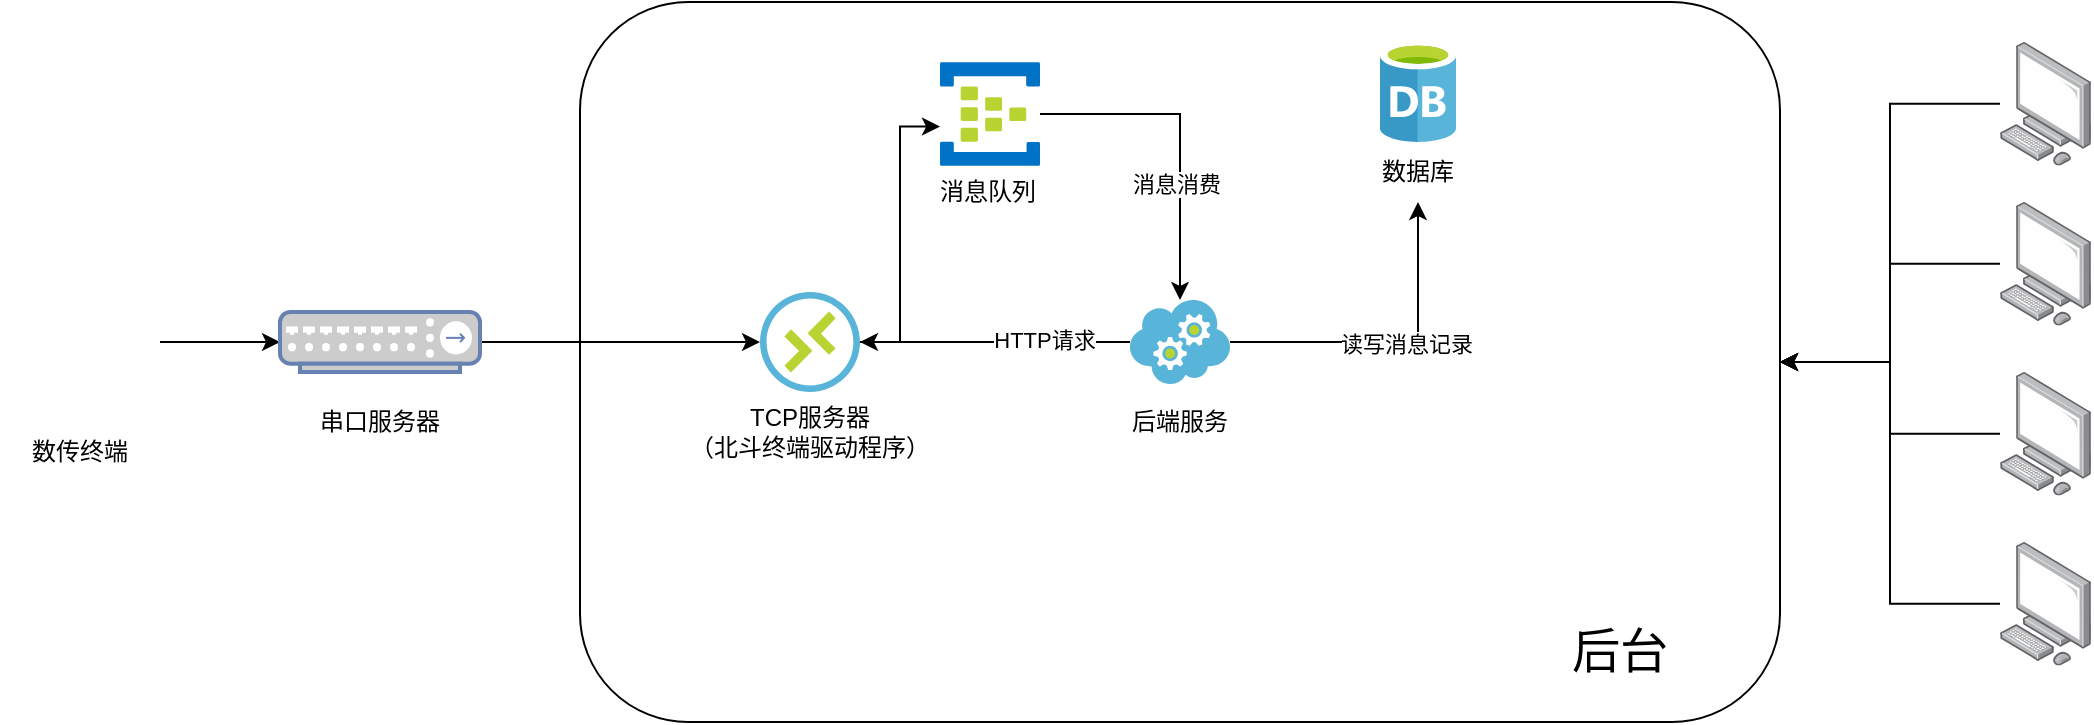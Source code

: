 <mxfile version="21.6.3" type="github">
  <diagram name="第 1 页" id="kzD5A3jw51wFOWdprAX6">
    <mxGraphModel dx="1434" dy="802" grid="1" gridSize="10" guides="1" tooltips="1" connect="1" arrows="1" fold="1" page="1" pageScale="1" pageWidth="1169" pageHeight="827" math="0" shadow="0">
      <root>
        <mxCell id="0" />
        <mxCell id="1" parent="0" />
        <mxCell id="p9LRicOxTsJBR3PSWR2q-7" value="" style="rounded=1;whiteSpace=wrap;html=1;" vertex="1" parent="1">
          <mxGeometry x="340" y="130" width="600" height="360" as="geometry" />
        </mxCell>
        <mxCell id="p9LRicOxTsJBR3PSWR2q-5" style="edgeStyle=orthogonalEdgeStyle;rounded=0;orthogonalLoop=1;jettySize=auto;html=1;" edge="1" parent="1" source="p9LRicOxTsJBR3PSWR2q-1" target="p9LRicOxTsJBR3PSWR2q-3">
          <mxGeometry relative="1" as="geometry" />
        </mxCell>
        <mxCell id="p9LRicOxTsJBR3PSWR2q-1" value="" style="shape=image;html=1;verticalAlign=top;verticalLabelPosition=bottom;labelBackgroundColor=#ffffff;imageAspect=0;aspect=fixed;image=https://cdn1.iconfinder.com/data/icons/computer-hardware-hand-drawn-vol-1/52/signal__device__technology__radar__satellite__antenna__tower-128.png" vertex="1" parent="1">
          <mxGeometry x="50" y="260" width="80" height="80" as="geometry" />
        </mxCell>
        <mxCell id="p9LRicOxTsJBR3PSWR2q-2" value="数传终端" style="text;html=1;strokeColor=none;fillColor=none;align=center;verticalAlign=middle;whiteSpace=wrap;rounded=0;" vertex="1" parent="1">
          <mxGeometry x="60" y="340" width="60" height="30" as="geometry" />
        </mxCell>
        <mxCell id="p9LRicOxTsJBR3PSWR2q-13" style="edgeStyle=orthogonalEdgeStyle;rounded=0;orthogonalLoop=1;jettySize=auto;html=1;" edge="1" parent="1" source="p9LRicOxTsJBR3PSWR2q-3" target="p9LRicOxTsJBR3PSWR2q-9">
          <mxGeometry relative="1" as="geometry" />
        </mxCell>
        <mxCell id="p9LRicOxTsJBR3PSWR2q-3" value="" style="fontColor=#0066CC;verticalAlign=top;verticalLabelPosition=bottom;labelPosition=center;align=center;html=1;outlineConnect=0;fillColor=#CCCCCC;strokeColor=#6881B3;gradientColor=none;gradientDirection=north;strokeWidth=2;shape=mxgraph.networks.hub;" vertex="1" parent="1">
          <mxGeometry x="190" y="285" width="100" height="30" as="geometry" />
        </mxCell>
        <mxCell id="p9LRicOxTsJBR3PSWR2q-4" value="串口服务器" style="text;html=1;strokeColor=none;fillColor=none;align=center;verticalAlign=middle;whiteSpace=wrap;rounded=0;" vertex="1" parent="1">
          <mxGeometry x="200" y="325" width="80" height="30" as="geometry" />
        </mxCell>
        <mxCell id="p9LRicOxTsJBR3PSWR2q-8" value="后台" style="text;html=1;strokeColor=none;fillColor=none;align=center;verticalAlign=middle;whiteSpace=wrap;rounded=0;fontSize=24;" vertex="1" parent="1">
          <mxGeometry x="830" y="440" width="60" height="30" as="geometry" />
        </mxCell>
        <mxCell id="p9LRicOxTsJBR3PSWR2q-18" value="" style="edgeStyle=orthogonalEdgeStyle;rounded=0;orthogonalLoop=1;jettySize=auto;html=1;entryX=0;entryY=0.62;entryDx=0;entryDy=0;entryPerimeter=0;" edge="1" parent="1" source="p9LRicOxTsJBR3PSWR2q-9" target="p9LRicOxTsJBR3PSWR2q-11">
          <mxGeometry relative="1" as="geometry">
            <mxPoint x="455" y="200" as="targetPoint" />
          </mxGeometry>
        </mxCell>
        <mxCell id="p9LRicOxTsJBR3PSWR2q-9" value="" style="image;sketch=0;aspect=fixed;html=1;points=[];align=center;fontSize=12;image=img/lib/mscae/Connections.svg;" vertex="1" parent="1">
          <mxGeometry x="430" y="275" width="50" height="50" as="geometry" />
        </mxCell>
        <mxCell id="p9LRicOxTsJBR3PSWR2q-10" value="TCP服务器&lt;br&gt;（北斗终端驱动程序）" style="text;html=1;strokeColor=none;fillColor=none;align=center;verticalAlign=middle;whiteSpace=wrap;rounded=0;" vertex="1" parent="1">
          <mxGeometry x="381.25" y="325" width="147.5" height="40" as="geometry" />
        </mxCell>
        <mxCell id="p9LRicOxTsJBR3PSWR2q-29" style="edgeStyle=orthogonalEdgeStyle;rounded=0;orthogonalLoop=1;jettySize=auto;html=1;" edge="1" parent="1" source="p9LRicOxTsJBR3PSWR2q-11" target="p9LRicOxTsJBR3PSWR2q-25">
          <mxGeometry relative="1" as="geometry" />
        </mxCell>
        <mxCell id="p9LRicOxTsJBR3PSWR2q-30" value="消息消费" style="edgeLabel;html=1;align=center;verticalAlign=middle;resizable=0;points=[];" vertex="1" connectable="0" parent="p9LRicOxTsJBR3PSWR2q-29">
          <mxGeometry x="0.291" y="-2" relative="1" as="geometry">
            <mxPoint as="offset" />
          </mxGeometry>
        </mxCell>
        <mxCell id="p9LRicOxTsJBR3PSWR2q-11" value="" style="image;sketch=0;aspect=fixed;html=1;points=[];align=center;fontSize=12;image=img/lib/mscae/Event_Hubs.svg;" vertex="1" parent="1">
          <mxGeometry x="520" y="160" width="50" height="52.08" as="geometry" />
        </mxCell>
        <mxCell id="p9LRicOxTsJBR3PSWR2q-12" value="消息队列" style="text;html=1;strokeColor=none;fillColor=none;align=center;verticalAlign=middle;whiteSpace=wrap;rounded=0;" vertex="1" parent="1">
          <mxGeometry x="514" y="210" width="60" height="30" as="geometry" />
        </mxCell>
        <mxCell id="p9LRicOxTsJBR3PSWR2q-19" value="" style="image;sketch=0;aspect=fixed;html=1;points=[];align=center;fontSize=12;image=img/lib/mscae/Database_General.svg;" vertex="1" parent="1">
          <mxGeometry x="740" y="150" width="38" height="50" as="geometry" />
        </mxCell>
        <mxCell id="p9LRicOxTsJBR3PSWR2q-20" value="数据库" style="text;html=1;strokeColor=none;fillColor=none;align=center;verticalAlign=middle;whiteSpace=wrap;rounded=0;" vertex="1" parent="1">
          <mxGeometry x="729" y="200" width="60" height="30" as="geometry" />
        </mxCell>
        <mxCell id="p9LRicOxTsJBR3PSWR2q-33" style="edgeStyle=orthogonalEdgeStyle;rounded=0;orthogonalLoop=1;jettySize=auto;html=1;entryX=1;entryY=0.5;entryDx=0;entryDy=0;" edge="1" parent="1" source="p9LRicOxTsJBR3PSWR2q-21" target="p9LRicOxTsJBR3PSWR2q-7">
          <mxGeometry relative="1" as="geometry" />
        </mxCell>
        <mxCell id="p9LRicOxTsJBR3PSWR2q-21" value="" style="image;points=[];aspect=fixed;html=1;align=center;shadow=0;dashed=0;image=img/lib/allied_telesis/computer_and_terminals/Personal_Computer.svg;" vertex="1" parent="1">
          <mxGeometry x="1050" y="150" width="45.6" height="61.8" as="geometry" />
        </mxCell>
        <mxCell id="p9LRicOxTsJBR3PSWR2q-37" style="edgeStyle=orthogonalEdgeStyle;rounded=0;orthogonalLoop=1;jettySize=auto;html=1;entryX=1;entryY=0.5;entryDx=0;entryDy=0;" edge="1" parent="1" source="p9LRicOxTsJBR3PSWR2q-22" target="p9LRicOxTsJBR3PSWR2q-7">
          <mxGeometry relative="1" as="geometry" />
        </mxCell>
        <mxCell id="p9LRicOxTsJBR3PSWR2q-22" value="" style="image;points=[];aspect=fixed;html=1;align=center;shadow=0;dashed=0;image=img/lib/allied_telesis/computer_and_terminals/Personal_Computer.svg;" vertex="1" parent="1">
          <mxGeometry x="1050" y="230" width="45.6" height="61.8" as="geometry" />
        </mxCell>
        <mxCell id="p9LRicOxTsJBR3PSWR2q-36" style="edgeStyle=orthogonalEdgeStyle;rounded=0;orthogonalLoop=1;jettySize=auto;html=1;entryX=1;entryY=0.5;entryDx=0;entryDy=0;" edge="1" parent="1" source="p9LRicOxTsJBR3PSWR2q-23" target="p9LRicOxTsJBR3PSWR2q-7">
          <mxGeometry relative="1" as="geometry" />
        </mxCell>
        <mxCell id="p9LRicOxTsJBR3PSWR2q-23" value="" style="image;points=[];aspect=fixed;html=1;align=center;shadow=0;dashed=0;image=img/lib/allied_telesis/computer_and_terminals/Personal_Computer.svg;" vertex="1" parent="1">
          <mxGeometry x="1050" y="400" width="45.6" height="61.8" as="geometry" />
        </mxCell>
        <mxCell id="p9LRicOxTsJBR3PSWR2q-35" style="edgeStyle=orthogonalEdgeStyle;rounded=0;orthogonalLoop=1;jettySize=auto;html=1;entryX=1;entryY=0.5;entryDx=0;entryDy=0;" edge="1" parent="1" source="p9LRicOxTsJBR3PSWR2q-24" target="p9LRicOxTsJBR3PSWR2q-7">
          <mxGeometry relative="1" as="geometry" />
        </mxCell>
        <mxCell id="p9LRicOxTsJBR3PSWR2q-24" value="" style="image;points=[];aspect=fixed;html=1;align=center;shadow=0;dashed=0;image=img/lib/allied_telesis/computer_and_terminals/Personal_Computer.svg;" vertex="1" parent="1">
          <mxGeometry x="1050" y="315" width="45.6" height="61.8" as="geometry" />
        </mxCell>
        <mxCell id="p9LRicOxTsJBR3PSWR2q-27" style="edgeStyle=orthogonalEdgeStyle;rounded=0;orthogonalLoop=1;jettySize=auto;html=1;" edge="1" parent="1" source="p9LRicOxTsJBR3PSWR2q-25" target="p9LRicOxTsJBR3PSWR2q-9">
          <mxGeometry relative="1" as="geometry" />
        </mxCell>
        <mxCell id="p9LRicOxTsJBR3PSWR2q-28" value="HTTP请求" style="edgeLabel;html=1;align=center;verticalAlign=middle;resizable=0;points=[];" vertex="1" connectable="0" parent="p9LRicOxTsJBR3PSWR2q-27">
          <mxGeometry x="-0.354" y="-1" relative="1" as="geometry">
            <mxPoint as="offset" />
          </mxGeometry>
        </mxCell>
        <mxCell id="p9LRicOxTsJBR3PSWR2q-31" style="edgeStyle=orthogonalEdgeStyle;rounded=0;orthogonalLoop=1;jettySize=auto;html=1;" edge="1" parent="1" source="p9LRicOxTsJBR3PSWR2q-25" target="p9LRicOxTsJBR3PSWR2q-20">
          <mxGeometry relative="1" as="geometry" />
        </mxCell>
        <mxCell id="p9LRicOxTsJBR3PSWR2q-32" value="读写消息记录" style="edgeLabel;html=1;align=center;verticalAlign=middle;resizable=0;points=[];" vertex="1" connectable="0" parent="p9LRicOxTsJBR3PSWR2q-31">
          <mxGeometry x="0.067" y="-1" relative="1" as="geometry">
            <mxPoint as="offset" />
          </mxGeometry>
        </mxCell>
        <mxCell id="p9LRicOxTsJBR3PSWR2q-25" value="" style="image;sketch=0;aspect=fixed;html=1;points=[];align=center;fontSize=12;image=img/lib/mscae/Cloud_Services_Classic.svg;" vertex="1" parent="1">
          <mxGeometry x="615" y="279" width="50" height="42" as="geometry" />
        </mxCell>
        <mxCell id="p9LRicOxTsJBR3PSWR2q-26" value="后端服务" style="text;html=1;strokeColor=none;fillColor=none;align=center;verticalAlign=middle;whiteSpace=wrap;rounded=0;" vertex="1" parent="1">
          <mxGeometry x="610" y="325" width="60" height="30" as="geometry" />
        </mxCell>
      </root>
    </mxGraphModel>
  </diagram>
</mxfile>
